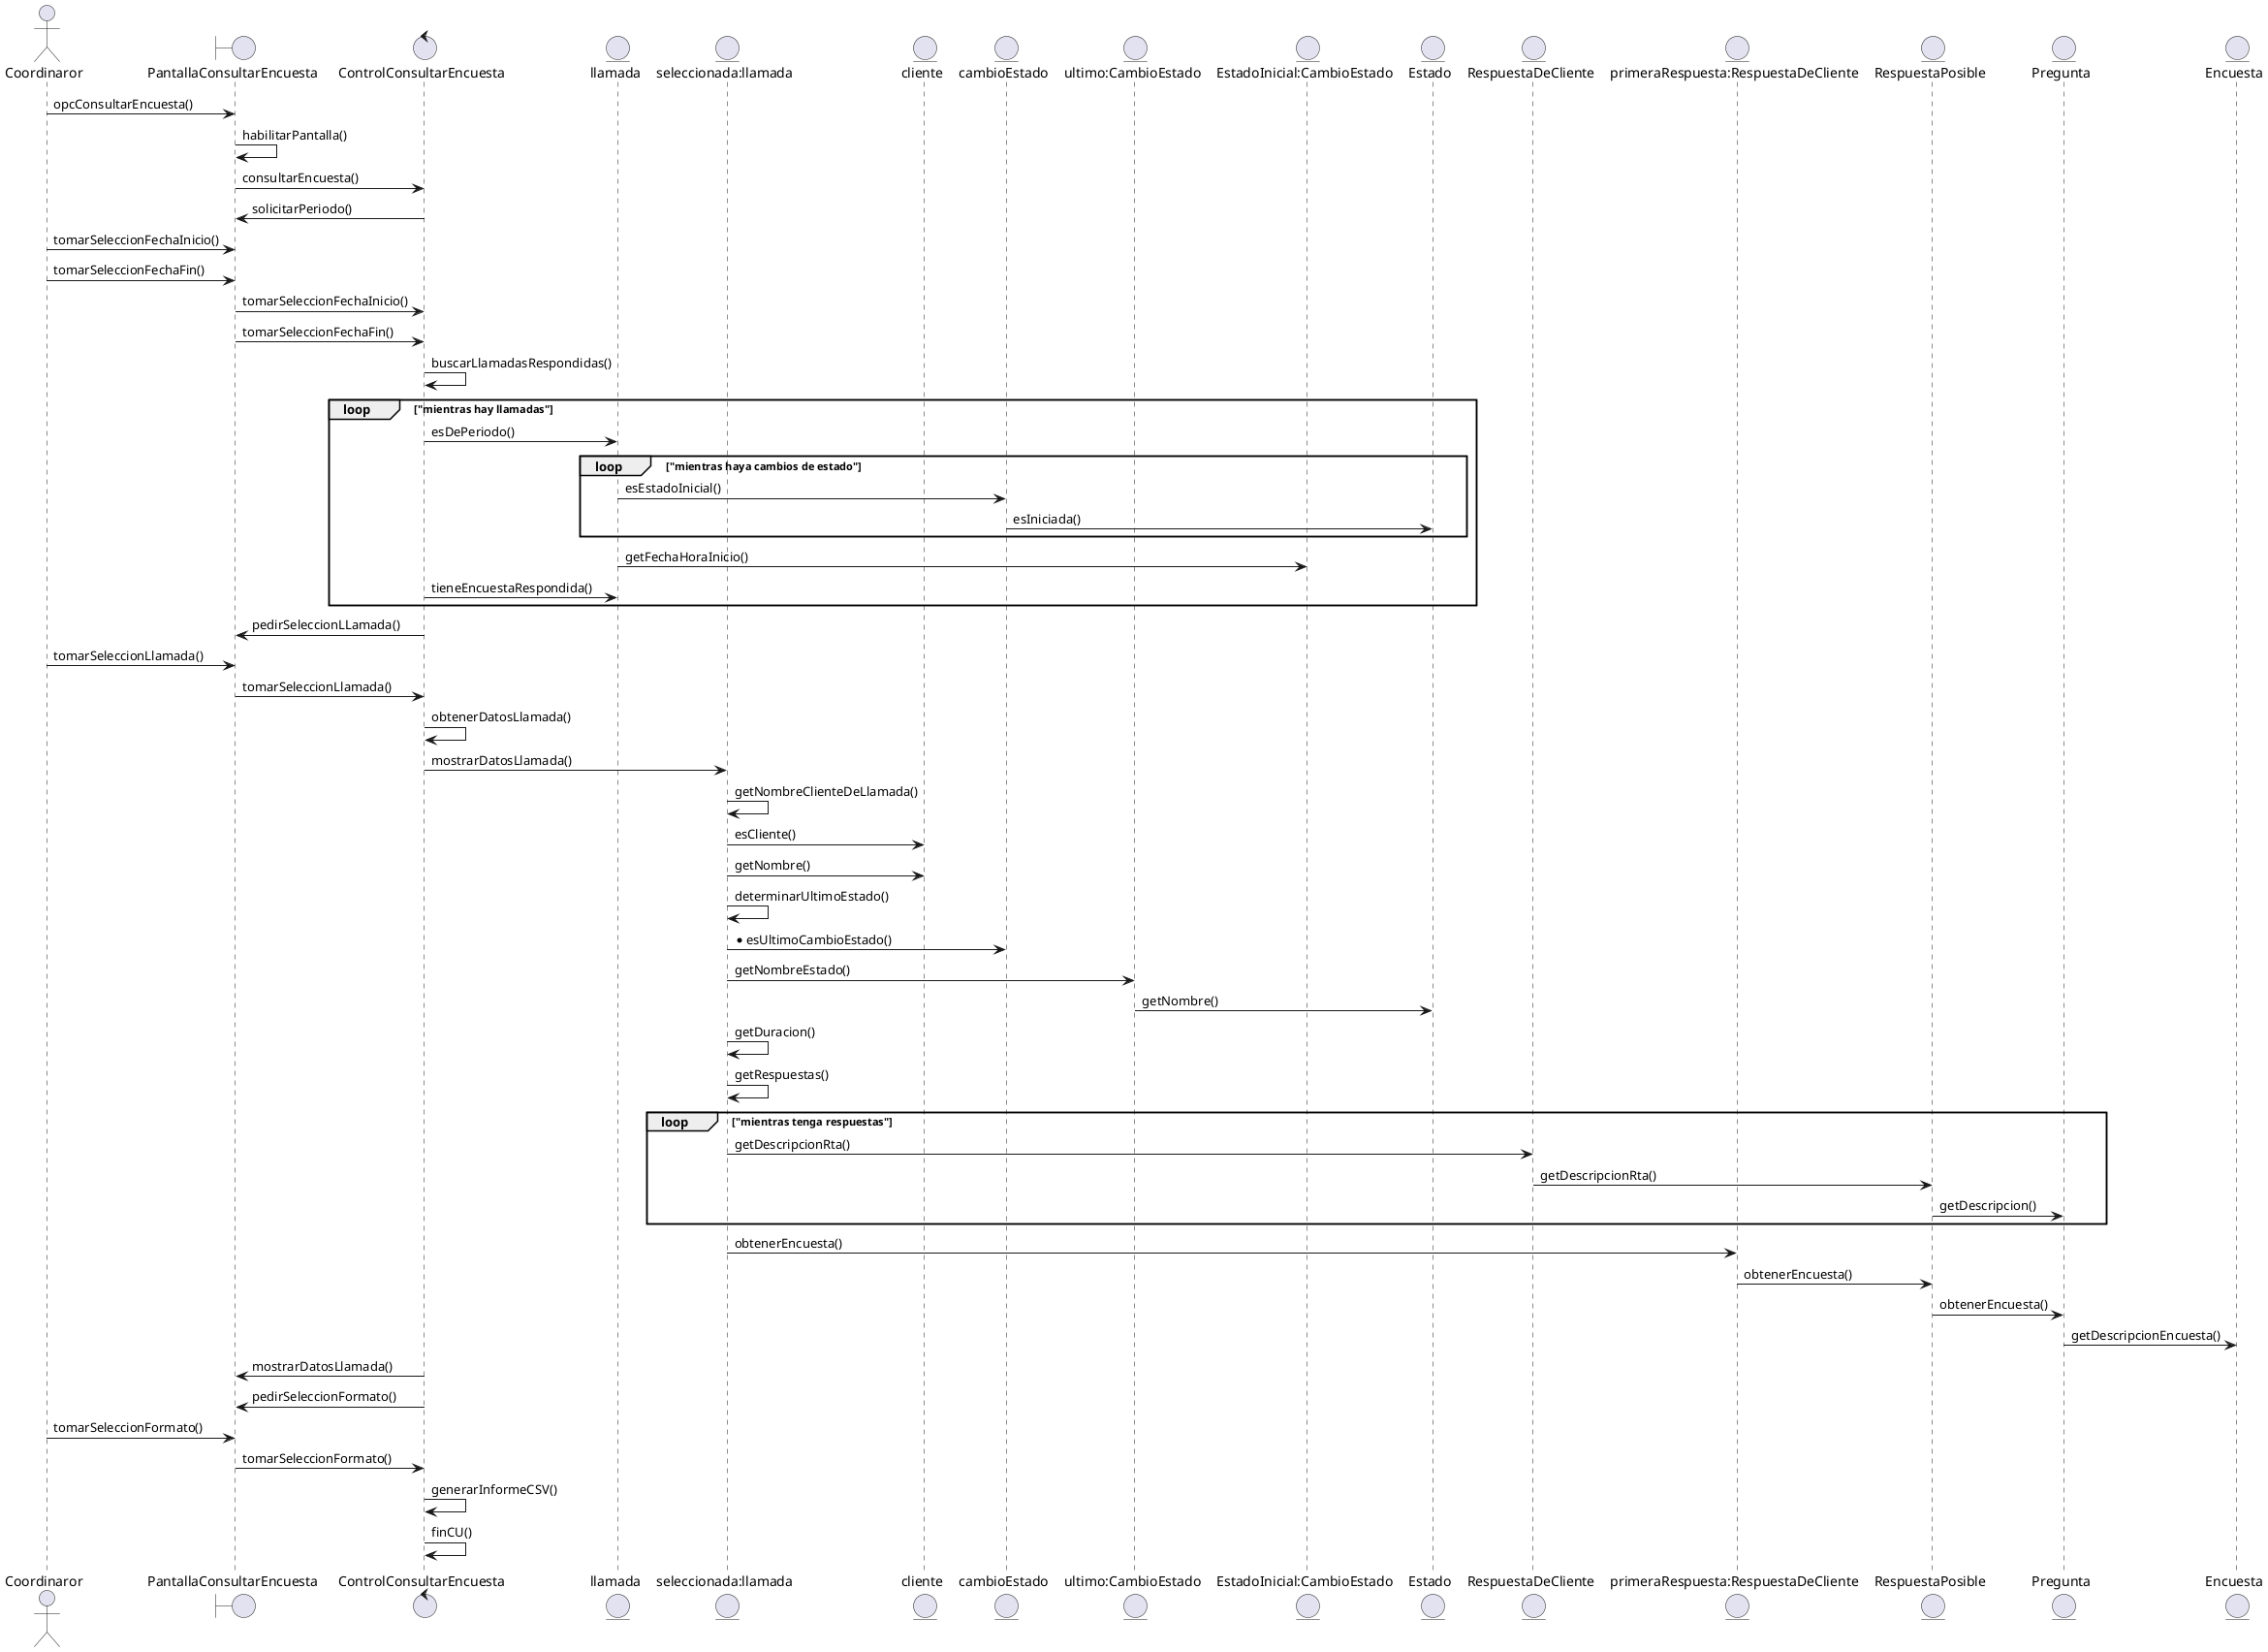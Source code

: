 @startuml
actor Coordinaror as co
boundary PantallaConsultarEncuesta as pa
control ControlConsultarEncuesta as ge
entity llamada as ll
entity "seleccionada:llamada" as sll
entity cliente as cl
entity cambioEstado as ce
entity "ultimo:CambioEstado" as uce
entity "EstadoInicial:CambioEstado" as ice
entity Estado as e
entity RespuestaDeCliente as rc
entity "primeraRespuesta:RespuestaDeCliente" as urc
entity RespuestaPosible as rp
entity Pregunta as pr
entity Encuesta as en

co -> pa: opcConsultarEncuesta()
pa -> pa: habilitarPantalla()
pa -> ge: consultarEncuesta()
ge -> pa: solicitarPeriodo()
co -> pa: tomarSeleccionFechaInicio()
co -> pa: tomarSeleccionFechaFin()
pa -> ge: tomarSeleccionFechaInicio()
pa -> ge: tomarSeleccionFechaFin()
ge -> ge: buscarLlamadasRespondidas()
loop "mientras hay llamadas"
ge -> ll: esDePeriodo()
loop "mientras haya cambios de estado"
ll -> ce: esEstadoInicial()
ce -> e: esIniciada()
end
ll -> ice: getFechaHoraInicio()
ge -> ll: tieneEncuestaRespondida()


end
ge -> pa: pedirSeleccionLLamada()
co -> pa: tomarSeleccionLlamada()
pa -> ge: tomarSeleccionLlamada()
ge -> ge: obtenerDatosLlamada()
ge -> sll: mostrarDatosLlamada()
sll -> sll: getNombreClienteDeLlamada()
sll -> cl: esCliente()
sll -> cl: getNombre()
sll -> sll: determinarUltimoEstado()
sll -> ce: *esUltimoCambioEstado()
sll -> uce: getNombreEstado()
uce -> e: getNombre()
sll -> sll: getDuracion()
sll -> sll: getRespuestas()
loop "mientras tenga respuestas"
sll -> rc: getDescripcionRta()
rc -> rp: getDescripcionRta()
rp -> pr: getDescripcion()
end
sll -> urc: obtenerEncuesta()
urc -> rp: obtenerEncuesta()
rp -> pr: obtenerEncuesta()
pr -> en: getDescripcionEncuesta()
ge -> pa: mostrarDatosLlamada()
ge -> pa: pedirSeleccionFormato()
co -> pa: tomarSeleccionFormato()
pa -> ge: tomarSeleccionFormato()
ge -> ge: generarInformeCSV()
ge -> ge: finCU()
@enduml
